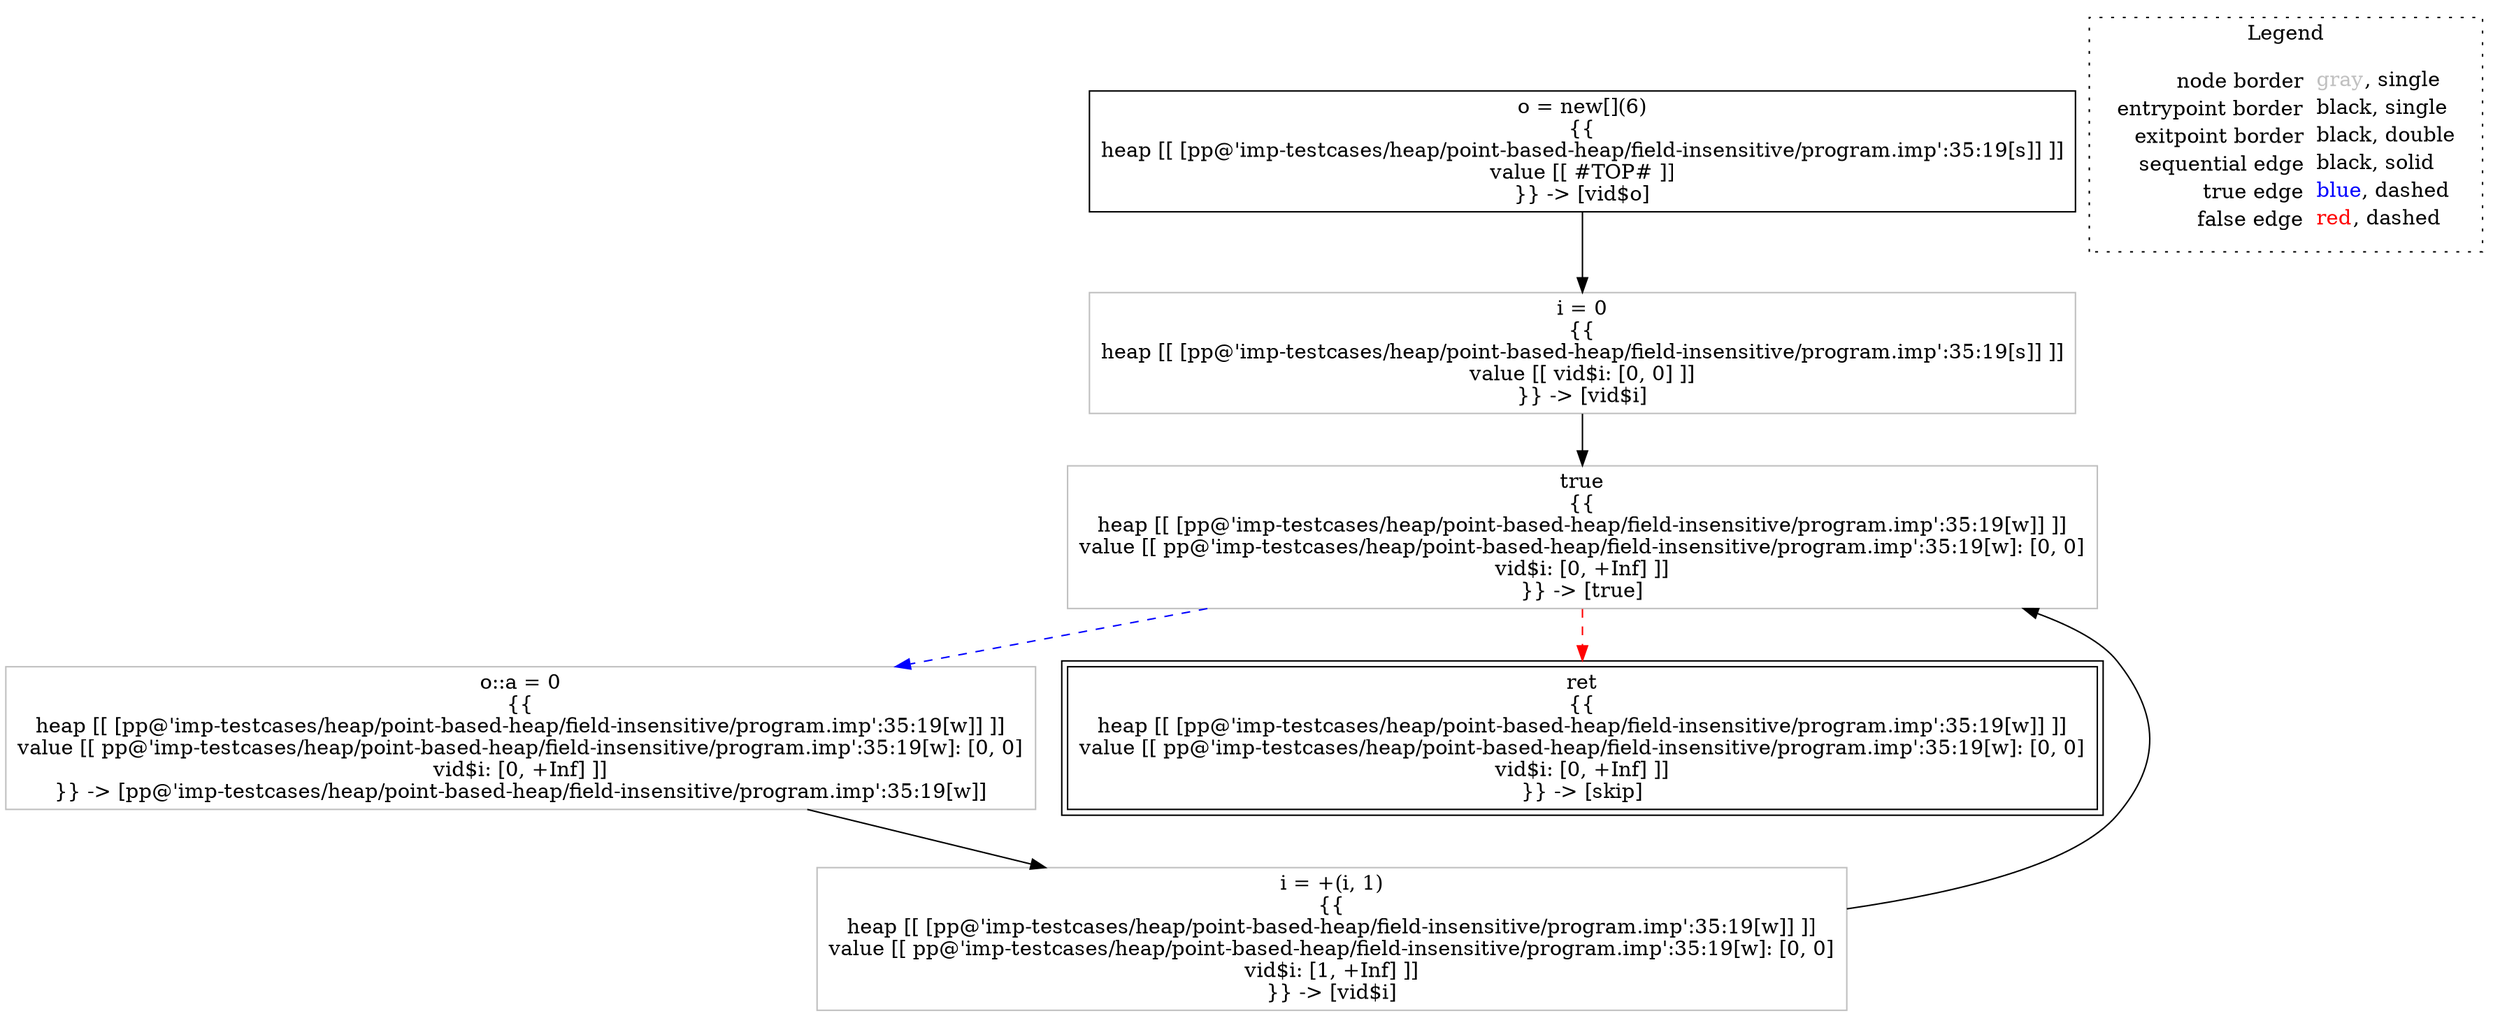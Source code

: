digraph {
	"node0" [shape="rect",color="black",label=<o = new[](6)<BR/>{{<BR/>heap [[ [pp@'imp-testcases/heap/point-based-heap/field-insensitive/program.imp':35:19[s]] ]]<BR/>value [[ #TOP# ]]<BR/>}} -&gt; [vid$o]>];
	"node1" [shape="rect",color="gray",label=<o::a = 0<BR/>{{<BR/>heap [[ [pp@'imp-testcases/heap/point-based-heap/field-insensitive/program.imp':35:19[w]] ]]<BR/>value [[ pp@'imp-testcases/heap/point-based-heap/field-insensitive/program.imp':35:19[w]: [0, 0]<BR/>vid$i: [0, +Inf] ]]<BR/>}} -&gt; [pp@'imp-testcases/heap/point-based-heap/field-insensitive/program.imp':35:19[w]]>];
	"node2" [shape="rect",color="black",peripheries="2",label=<ret<BR/>{{<BR/>heap [[ [pp@'imp-testcases/heap/point-based-heap/field-insensitive/program.imp':35:19[w]] ]]<BR/>value [[ pp@'imp-testcases/heap/point-based-heap/field-insensitive/program.imp':35:19[w]: [0, 0]<BR/>vid$i: [0, +Inf] ]]<BR/>}} -&gt; [skip]>];
	"node3" [shape="rect",color="gray",label=<i = 0<BR/>{{<BR/>heap [[ [pp@'imp-testcases/heap/point-based-heap/field-insensitive/program.imp':35:19[s]] ]]<BR/>value [[ vid$i: [0, 0] ]]<BR/>}} -&gt; [vid$i]>];
	"node4" [shape="rect",color="gray",label=<true<BR/>{{<BR/>heap [[ [pp@'imp-testcases/heap/point-based-heap/field-insensitive/program.imp':35:19[w]] ]]<BR/>value [[ pp@'imp-testcases/heap/point-based-heap/field-insensitive/program.imp':35:19[w]: [0, 0]<BR/>vid$i: [0, +Inf] ]]<BR/>}} -&gt; [true]>];
	"node5" [shape="rect",color="gray",label=<i = +(i, 1)<BR/>{{<BR/>heap [[ [pp@'imp-testcases/heap/point-based-heap/field-insensitive/program.imp':35:19[w]] ]]<BR/>value [[ pp@'imp-testcases/heap/point-based-heap/field-insensitive/program.imp':35:19[w]: [0, 0]<BR/>vid$i: [1, +Inf] ]]<BR/>}} -&gt; [vid$i]>];
	"node1" -> "node5" [color="black"];
	"node3" -> "node4" [color="black"];
	"node0" -> "node3" [color="black"];
	"node4" -> "node1" [color="blue",style="dashed"];
	"node4" -> "node2" [color="red",style="dashed"];
	"node5" -> "node4" [color="black"];
subgraph cluster_legend {
	label="Legend";
	style=dotted;
	node [shape=plaintext];
	"legend" [label=<<table border="0" cellpadding="2" cellspacing="0" cellborder="0"><tr><td align="right">node border&nbsp;</td><td align="left"><font color="gray">gray</font>, single</td></tr><tr><td align="right">entrypoint border&nbsp;</td><td align="left"><font color="black">black</font>, single</td></tr><tr><td align="right">exitpoint border&nbsp;</td><td align="left"><font color="black">black</font>, double</td></tr><tr><td align="right">sequential edge&nbsp;</td><td align="left"><font color="black">black</font>, solid</td></tr><tr><td align="right">true edge&nbsp;</td><td align="left"><font color="blue">blue</font>, dashed</td></tr><tr><td align="right">false edge&nbsp;</td><td align="left"><font color="red">red</font>, dashed</td></tr></table>>];
}

}
